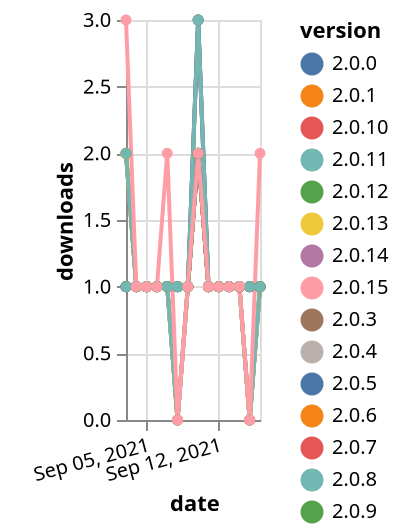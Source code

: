{"$schema": "https://vega.github.io/schema/vega-lite/v5.json", "description": "A simple bar chart with embedded data.", "data": {"values": [{"date": "2021-09-03", "total": 110, "delta": 2, "version": "2.0.14"}, {"date": "2021-09-04", "total": 111, "delta": 1, "version": "2.0.14"}, {"date": "2021-09-05", "total": 112, "delta": 1, "version": "2.0.14"}, {"date": "2021-09-06", "total": 113, "delta": 1, "version": "2.0.14"}, {"date": "2021-09-07", "total": 114, "delta": 1, "version": "2.0.14"}, {"date": "2021-09-08", "total": 114, "delta": 0, "version": "2.0.14"}, {"date": "2021-09-09", "total": 115, "delta": 1, "version": "2.0.14"}, {"date": "2021-09-10", "total": 117, "delta": 2, "version": "2.0.14"}, {"date": "2021-09-11", "total": 118, "delta": 1, "version": "2.0.14"}, {"date": "2021-09-12", "total": 119, "delta": 1, "version": "2.0.14"}, {"date": "2021-09-13", "total": 120, "delta": 1, "version": "2.0.14"}, {"date": "2021-09-14", "total": 121, "delta": 1, "version": "2.0.14"}, {"date": "2021-09-15", "total": 121, "delta": 0, "version": "2.0.14"}, {"date": "2021-09-16", "total": 122, "delta": 1, "version": "2.0.14"}, {"date": "2021-09-03", "total": 106, "delta": 2, "version": "2.0.12"}, {"date": "2021-09-04", "total": 107, "delta": 1, "version": "2.0.12"}, {"date": "2021-09-05", "total": 108, "delta": 1, "version": "2.0.12"}, {"date": "2021-09-06", "total": 109, "delta": 1, "version": "2.0.12"}, {"date": "2021-09-07", "total": 110, "delta": 1, "version": "2.0.12"}, {"date": "2021-09-08", "total": 110, "delta": 0, "version": "2.0.12"}, {"date": "2021-09-09", "total": 111, "delta": 1, "version": "2.0.12"}, {"date": "2021-09-10", "total": 113, "delta": 2, "version": "2.0.12"}, {"date": "2021-09-11", "total": 114, "delta": 1, "version": "2.0.12"}, {"date": "2021-09-12", "total": 115, "delta": 1, "version": "2.0.12"}, {"date": "2021-09-13", "total": 116, "delta": 1, "version": "2.0.12"}, {"date": "2021-09-14", "total": 117, "delta": 1, "version": "2.0.12"}, {"date": "2021-09-15", "total": 117, "delta": 0, "version": "2.0.12"}, {"date": "2021-09-16", "total": 118, "delta": 1, "version": "2.0.12"}, {"date": "2021-09-03", "total": 134, "delta": 1, "version": "2.0.10"}, {"date": "2021-09-04", "total": 135, "delta": 1, "version": "2.0.10"}, {"date": "2021-09-05", "total": 136, "delta": 1, "version": "2.0.10"}, {"date": "2021-09-06", "total": 137, "delta": 1, "version": "2.0.10"}, {"date": "2021-09-07", "total": 138, "delta": 1, "version": "2.0.10"}, {"date": "2021-09-08", "total": 138, "delta": 0, "version": "2.0.10"}, {"date": "2021-09-09", "total": 139, "delta": 1, "version": "2.0.10"}, {"date": "2021-09-10", "total": 141, "delta": 2, "version": "2.0.10"}, {"date": "2021-09-11", "total": 142, "delta": 1, "version": "2.0.10"}, {"date": "2021-09-12", "total": 143, "delta": 1, "version": "2.0.10"}, {"date": "2021-09-13", "total": 144, "delta": 1, "version": "2.0.10"}, {"date": "2021-09-14", "total": 145, "delta": 1, "version": "2.0.10"}, {"date": "2021-09-15", "total": 145, "delta": 0, "version": "2.0.10"}, {"date": "2021-09-16", "total": 146, "delta": 1, "version": "2.0.10"}, {"date": "2021-09-03", "total": 104, "delta": 2, "version": "2.0.13"}, {"date": "2021-09-04", "total": 105, "delta": 1, "version": "2.0.13"}, {"date": "2021-09-05", "total": 106, "delta": 1, "version": "2.0.13"}, {"date": "2021-09-06", "total": 107, "delta": 1, "version": "2.0.13"}, {"date": "2021-09-07", "total": 108, "delta": 1, "version": "2.0.13"}, {"date": "2021-09-08", "total": 108, "delta": 0, "version": "2.0.13"}, {"date": "2021-09-09", "total": 109, "delta": 1, "version": "2.0.13"}, {"date": "2021-09-10", "total": 111, "delta": 2, "version": "2.0.13"}, {"date": "2021-09-11", "total": 112, "delta": 1, "version": "2.0.13"}, {"date": "2021-09-12", "total": 113, "delta": 1, "version": "2.0.13"}, {"date": "2021-09-13", "total": 114, "delta": 1, "version": "2.0.13"}, {"date": "2021-09-14", "total": 115, "delta": 1, "version": "2.0.13"}, {"date": "2021-09-15", "total": 115, "delta": 0, "version": "2.0.13"}, {"date": "2021-09-16", "total": 116, "delta": 1, "version": "2.0.13"}, {"date": "2021-09-03", "total": 196, "delta": 1, "version": "2.0.4"}, {"date": "2021-09-04", "total": 197, "delta": 1, "version": "2.0.4"}, {"date": "2021-09-05", "total": 198, "delta": 1, "version": "2.0.4"}, {"date": "2021-09-06", "total": 199, "delta": 1, "version": "2.0.4"}, {"date": "2021-09-07", "total": 200, "delta": 1, "version": "2.0.4"}, {"date": "2021-09-08", "total": 201, "delta": 1, "version": "2.0.4"}, {"date": "2021-09-09", "total": 202, "delta": 1, "version": "2.0.4"}, {"date": "2021-09-10", "total": 205, "delta": 3, "version": "2.0.4"}, {"date": "2021-09-11", "total": 206, "delta": 1, "version": "2.0.4"}, {"date": "2021-09-12", "total": 207, "delta": 1, "version": "2.0.4"}, {"date": "2021-09-13", "total": 208, "delta": 1, "version": "2.0.4"}, {"date": "2021-09-14", "total": 209, "delta": 1, "version": "2.0.4"}, {"date": "2021-09-15", "total": 210, "delta": 1, "version": "2.0.4"}, {"date": "2021-09-16", "total": 211, "delta": 1, "version": "2.0.4"}, {"date": "2021-09-03", "total": 146, "delta": 1, "version": "2.0.3"}, {"date": "2021-09-04", "total": 147, "delta": 1, "version": "2.0.3"}, {"date": "2021-09-05", "total": 148, "delta": 1, "version": "2.0.3"}, {"date": "2021-09-06", "total": 149, "delta": 1, "version": "2.0.3"}, {"date": "2021-09-07", "total": 150, "delta": 1, "version": "2.0.3"}, {"date": "2021-09-08", "total": 151, "delta": 1, "version": "2.0.3"}, {"date": "2021-09-09", "total": 152, "delta": 1, "version": "2.0.3"}, {"date": "2021-09-10", "total": 154, "delta": 2, "version": "2.0.3"}, {"date": "2021-09-11", "total": 155, "delta": 1, "version": "2.0.3"}, {"date": "2021-09-12", "total": 156, "delta": 1, "version": "2.0.3"}, {"date": "2021-09-13", "total": 157, "delta": 1, "version": "2.0.3"}, {"date": "2021-09-14", "total": 158, "delta": 1, "version": "2.0.3"}, {"date": "2021-09-15", "total": 159, "delta": 1, "version": "2.0.3"}, {"date": "2021-09-16", "total": 160, "delta": 1, "version": "2.0.3"}, {"date": "2021-09-03", "total": 190, "delta": 1, "version": "2.0.7"}, {"date": "2021-09-04", "total": 191, "delta": 1, "version": "2.0.7"}, {"date": "2021-09-05", "total": 192, "delta": 1, "version": "2.0.7"}, {"date": "2021-09-06", "total": 193, "delta": 1, "version": "2.0.7"}, {"date": "2021-09-07", "total": 194, "delta": 1, "version": "2.0.7"}, {"date": "2021-09-08", "total": 195, "delta": 1, "version": "2.0.7"}, {"date": "2021-09-09", "total": 196, "delta": 1, "version": "2.0.7"}, {"date": "2021-09-10", "total": 199, "delta": 3, "version": "2.0.7"}, {"date": "2021-09-11", "total": 200, "delta": 1, "version": "2.0.7"}, {"date": "2021-09-12", "total": 201, "delta": 1, "version": "2.0.7"}, {"date": "2021-09-13", "total": 202, "delta": 1, "version": "2.0.7"}, {"date": "2021-09-14", "total": 203, "delta": 1, "version": "2.0.7"}, {"date": "2021-09-15", "total": 204, "delta": 1, "version": "2.0.7"}, {"date": "2021-09-16", "total": 205, "delta": 1, "version": "2.0.7"}, {"date": "2021-09-03", "total": 138, "delta": 2, "version": "2.0.1"}, {"date": "2021-09-04", "total": 139, "delta": 1, "version": "2.0.1"}, {"date": "2021-09-05", "total": 140, "delta": 1, "version": "2.0.1"}, {"date": "2021-09-06", "total": 141, "delta": 1, "version": "2.0.1"}, {"date": "2021-09-07", "total": 142, "delta": 1, "version": "2.0.1"}, {"date": "2021-09-08", "total": 143, "delta": 1, "version": "2.0.1"}, {"date": "2021-09-09", "total": 144, "delta": 1, "version": "2.0.1"}, {"date": "2021-09-10", "total": 146, "delta": 2, "version": "2.0.1"}, {"date": "2021-09-11", "total": 147, "delta": 1, "version": "2.0.1"}, {"date": "2021-09-12", "total": 148, "delta": 1, "version": "2.0.1"}, {"date": "2021-09-13", "total": 149, "delta": 1, "version": "2.0.1"}, {"date": "2021-09-14", "total": 150, "delta": 1, "version": "2.0.1"}, {"date": "2021-09-15", "total": 151, "delta": 1, "version": "2.0.1"}, {"date": "2021-09-16", "total": 152, "delta": 1, "version": "2.0.1"}, {"date": "2021-09-03", "total": 190, "delta": 1, "version": "2.0.5"}, {"date": "2021-09-04", "total": 191, "delta": 1, "version": "2.0.5"}, {"date": "2021-09-05", "total": 192, "delta": 1, "version": "2.0.5"}, {"date": "2021-09-06", "total": 193, "delta": 1, "version": "2.0.5"}, {"date": "2021-09-07", "total": 194, "delta": 1, "version": "2.0.5"}, {"date": "2021-09-08", "total": 195, "delta": 1, "version": "2.0.5"}, {"date": "2021-09-09", "total": 196, "delta": 1, "version": "2.0.5"}, {"date": "2021-09-10", "total": 199, "delta": 3, "version": "2.0.5"}, {"date": "2021-09-11", "total": 200, "delta": 1, "version": "2.0.5"}, {"date": "2021-09-12", "total": 201, "delta": 1, "version": "2.0.5"}, {"date": "2021-09-13", "total": 202, "delta": 1, "version": "2.0.5"}, {"date": "2021-09-14", "total": 203, "delta": 1, "version": "2.0.5"}, {"date": "2021-09-15", "total": 204, "delta": 1, "version": "2.0.5"}, {"date": "2021-09-16", "total": 205, "delta": 1, "version": "2.0.5"}, {"date": "2021-09-03", "total": 132, "delta": 2, "version": "2.0.11"}, {"date": "2021-09-04", "total": 133, "delta": 1, "version": "2.0.11"}, {"date": "2021-09-05", "total": 134, "delta": 1, "version": "2.0.11"}, {"date": "2021-09-06", "total": 135, "delta": 1, "version": "2.0.11"}, {"date": "2021-09-07", "total": 136, "delta": 1, "version": "2.0.11"}, {"date": "2021-09-08", "total": 136, "delta": 0, "version": "2.0.11"}, {"date": "2021-09-09", "total": 137, "delta": 1, "version": "2.0.11"}, {"date": "2021-09-10", "total": 139, "delta": 2, "version": "2.0.11"}, {"date": "2021-09-11", "total": 140, "delta": 1, "version": "2.0.11"}, {"date": "2021-09-12", "total": 141, "delta": 1, "version": "2.0.11"}, {"date": "2021-09-13", "total": 142, "delta": 1, "version": "2.0.11"}, {"date": "2021-09-14", "total": 143, "delta": 1, "version": "2.0.11"}, {"date": "2021-09-15", "total": 143, "delta": 0, "version": "2.0.11"}, {"date": "2021-09-16", "total": 144, "delta": 1, "version": "2.0.11"}, {"date": "2021-09-03", "total": 141, "delta": 1, "version": "2.0.6"}, {"date": "2021-09-04", "total": 142, "delta": 1, "version": "2.0.6"}, {"date": "2021-09-05", "total": 143, "delta": 1, "version": "2.0.6"}, {"date": "2021-09-06", "total": 144, "delta": 1, "version": "2.0.6"}, {"date": "2021-09-07", "total": 145, "delta": 1, "version": "2.0.6"}, {"date": "2021-09-08", "total": 146, "delta": 1, "version": "2.0.6"}, {"date": "2021-09-09", "total": 147, "delta": 1, "version": "2.0.6"}, {"date": "2021-09-10", "total": 149, "delta": 2, "version": "2.0.6"}, {"date": "2021-09-11", "total": 150, "delta": 1, "version": "2.0.6"}, {"date": "2021-09-12", "total": 151, "delta": 1, "version": "2.0.6"}, {"date": "2021-09-13", "total": 152, "delta": 1, "version": "2.0.6"}, {"date": "2021-09-14", "total": 153, "delta": 1, "version": "2.0.6"}, {"date": "2021-09-15", "total": 154, "delta": 1, "version": "2.0.6"}, {"date": "2021-09-16", "total": 155, "delta": 1, "version": "2.0.6"}, {"date": "2021-09-03", "total": 141, "delta": 1, "version": "2.0.0"}, {"date": "2021-09-04", "total": 142, "delta": 1, "version": "2.0.0"}, {"date": "2021-09-05", "total": 143, "delta": 1, "version": "2.0.0"}, {"date": "2021-09-06", "total": 144, "delta": 1, "version": "2.0.0"}, {"date": "2021-09-07", "total": 145, "delta": 1, "version": "2.0.0"}, {"date": "2021-09-08", "total": 146, "delta": 1, "version": "2.0.0"}, {"date": "2021-09-09", "total": 147, "delta": 1, "version": "2.0.0"}, {"date": "2021-09-10", "total": 149, "delta": 2, "version": "2.0.0"}, {"date": "2021-09-11", "total": 150, "delta": 1, "version": "2.0.0"}, {"date": "2021-09-12", "total": 151, "delta": 1, "version": "2.0.0"}, {"date": "2021-09-13", "total": 152, "delta": 1, "version": "2.0.0"}, {"date": "2021-09-14", "total": 153, "delta": 1, "version": "2.0.0"}, {"date": "2021-09-15", "total": 154, "delta": 1, "version": "2.0.0"}, {"date": "2021-09-16", "total": 155, "delta": 1, "version": "2.0.0"}, {"date": "2021-09-03", "total": 143, "delta": 1, "version": "2.0.9"}, {"date": "2021-09-04", "total": 144, "delta": 1, "version": "2.0.9"}, {"date": "2021-09-05", "total": 145, "delta": 1, "version": "2.0.9"}, {"date": "2021-09-06", "total": 146, "delta": 1, "version": "2.0.9"}, {"date": "2021-09-07", "total": 147, "delta": 1, "version": "2.0.9"}, {"date": "2021-09-08", "total": 148, "delta": 1, "version": "2.0.9"}, {"date": "2021-09-09", "total": 149, "delta": 1, "version": "2.0.9"}, {"date": "2021-09-10", "total": 151, "delta": 2, "version": "2.0.9"}, {"date": "2021-09-11", "total": 152, "delta": 1, "version": "2.0.9"}, {"date": "2021-09-12", "total": 153, "delta": 1, "version": "2.0.9"}, {"date": "2021-09-13", "total": 154, "delta": 1, "version": "2.0.9"}, {"date": "2021-09-14", "total": 155, "delta": 1, "version": "2.0.9"}, {"date": "2021-09-15", "total": 156, "delta": 1, "version": "2.0.9"}, {"date": "2021-09-16", "total": 157, "delta": 1, "version": "2.0.9"}, {"date": "2021-09-03", "total": 179, "delta": 1, "version": "2.0.8"}, {"date": "2021-09-04", "total": 180, "delta": 1, "version": "2.0.8"}, {"date": "2021-09-05", "total": 181, "delta": 1, "version": "2.0.8"}, {"date": "2021-09-06", "total": 182, "delta": 1, "version": "2.0.8"}, {"date": "2021-09-07", "total": 183, "delta": 1, "version": "2.0.8"}, {"date": "2021-09-08", "total": 184, "delta": 1, "version": "2.0.8"}, {"date": "2021-09-09", "total": 185, "delta": 1, "version": "2.0.8"}, {"date": "2021-09-10", "total": 188, "delta": 3, "version": "2.0.8"}, {"date": "2021-09-11", "total": 189, "delta": 1, "version": "2.0.8"}, {"date": "2021-09-12", "total": 190, "delta": 1, "version": "2.0.8"}, {"date": "2021-09-13", "total": 191, "delta": 1, "version": "2.0.8"}, {"date": "2021-09-14", "total": 192, "delta": 1, "version": "2.0.8"}, {"date": "2021-09-15", "total": 193, "delta": 1, "version": "2.0.8"}, {"date": "2021-09-16", "total": 194, "delta": 1, "version": "2.0.8"}, {"date": "2021-09-03", "total": 30, "delta": 3, "version": "2.0.15"}, {"date": "2021-09-04", "total": 31, "delta": 1, "version": "2.0.15"}, {"date": "2021-09-05", "total": 32, "delta": 1, "version": "2.0.15"}, {"date": "2021-09-06", "total": 33, "delta": 1, "version": "2.0.15"}, {"date": "2021-09-07", "total": 35, "delta": 2, "version": "2.0.15"}, {"date": "2021-09-08", "total": 35, "delta": 0, "version": "2.0.15"}, {"date": "2021-09-09", "total": 36, "delta": 1, "version": "2.0.15"}, {"date": "2021-09-10", "total": 38, "delta": 2, "version": "2.0.15"}, {"date": "2021-09-11", "total": 39, "delta": 1, "version": "2.0.15"}, {"date": "2021-09-12", "total": 40, "delta": 1, "version": "2.0.15"}, {"date": "2021-09-13", "total": 41, "delta": 1, "version": "2.0.15"}, {"date": "2021-09-14", "total": 42, "delta": 1, "version": "2.0.15"}, {"date": "2021-09-15", "total": 42, "delta": 0, "version": "2.0.15"}, {"date": "2021-09-16", "total": 44, "delta": 2, "version": "2.0.15"}]}, "width": "container", "mark": {"type": "line", "point": {"filled": true}}, "encoding": {"x": {"field": "date", "type": "temporal", "timeUnit": "yearmonthdate", "title": "date", "axis": {"labelAngle": -15}}, "y": {"field": "delta", "type": "quantitative", "title": "downloads"}, "color": {"field": "version", "type": "nominal"}, "tooltip": {"field": "delta"}}}